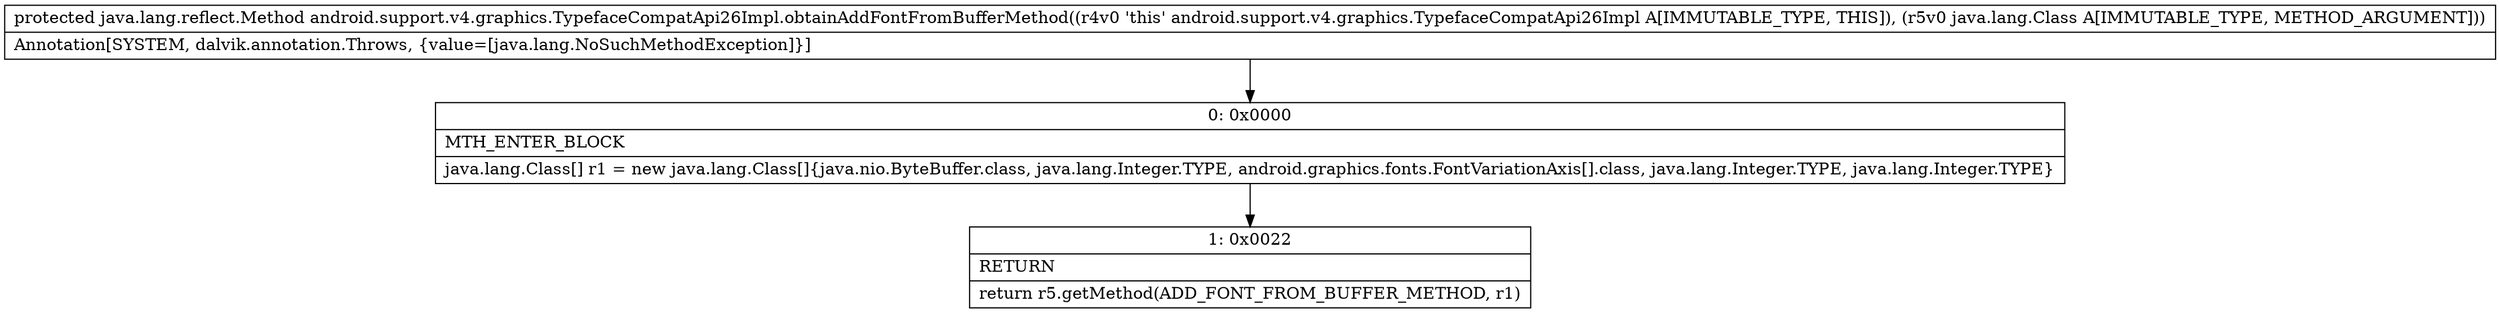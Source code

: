 digraph "CFG forandroid.support.v4.graphics.TypefaceCompatApi26Impl.obtainAddFontFromBufferMethod(Ljava\/lang\/Class;)Ljava\/lang\/reflect\/Method;" {
Node_0 [shape=record,label="{0\:\ 0x0000|MTH_ENTER_BLOCK\l|java.lang.Class[] r1 = new java.lang.Class[]\{java.nio.ByteBuffer.class, java.lang.Integer.TYPE, android.graphics.fonts.FontVariationAxis[].class, java.lang.Integer.TYPE, java.lang.Integer.TYPE\}\l}"];
Node_1 [shape=record,label="{1\:\ 0x0022|RETURN\l|return r5.getMethod(ADD_FONT_FROM_BUFFER_METHOD, r1)\l}"];
MethodNode[shape=record,label="{protected java.lang.reflect.Method android.support.v4.graphics.TypefaceCompatApi26Impl.obtainAddFontFromBufferMethod((r4v0 'this' android.support.v4.graphics.TypefaceCompatApi26Impl A[IMMUTABLE_TYPE, THIS]), (r5v0 java.lang.Class A[IMMUTABLE_TYPE, METHOD_ARGUMENT]))  | Annotation[SYSTEM, dalvik.annotation.Throws, \{value=[java.lang.NoSuchMethodException]\}]\l}"];
MethodNode -> Node_0;
Node_0 -> Node_1;
}

